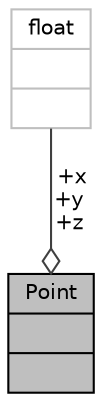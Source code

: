 digraph "Point"
{
 // LATEX_PDF_SIZE
  bgcolor="transparent";
  edge [fontname="Helvetica",fontsize="10",labelfontname="Helvetica",labelfontsize="10"];
  node [fontname="Helvetica",fontsize="10",shape=record];
  Node1 [label="{Point\n||}",height=0.2,width=0.4,color="black", fillcolor="grey75", style="filled", fontcolor="black",tooltip=" "];
  Node2 -> Node1 [color="grey25",fontsize="10",style="solid",label=" +x\n+y\n+z" ,arrowhead="odiamond",fontname="Helvetica"];
  Node2 [label="{float\n||}",height=0.2,width=0.4,color="grey75",tooltip=" "];
}
